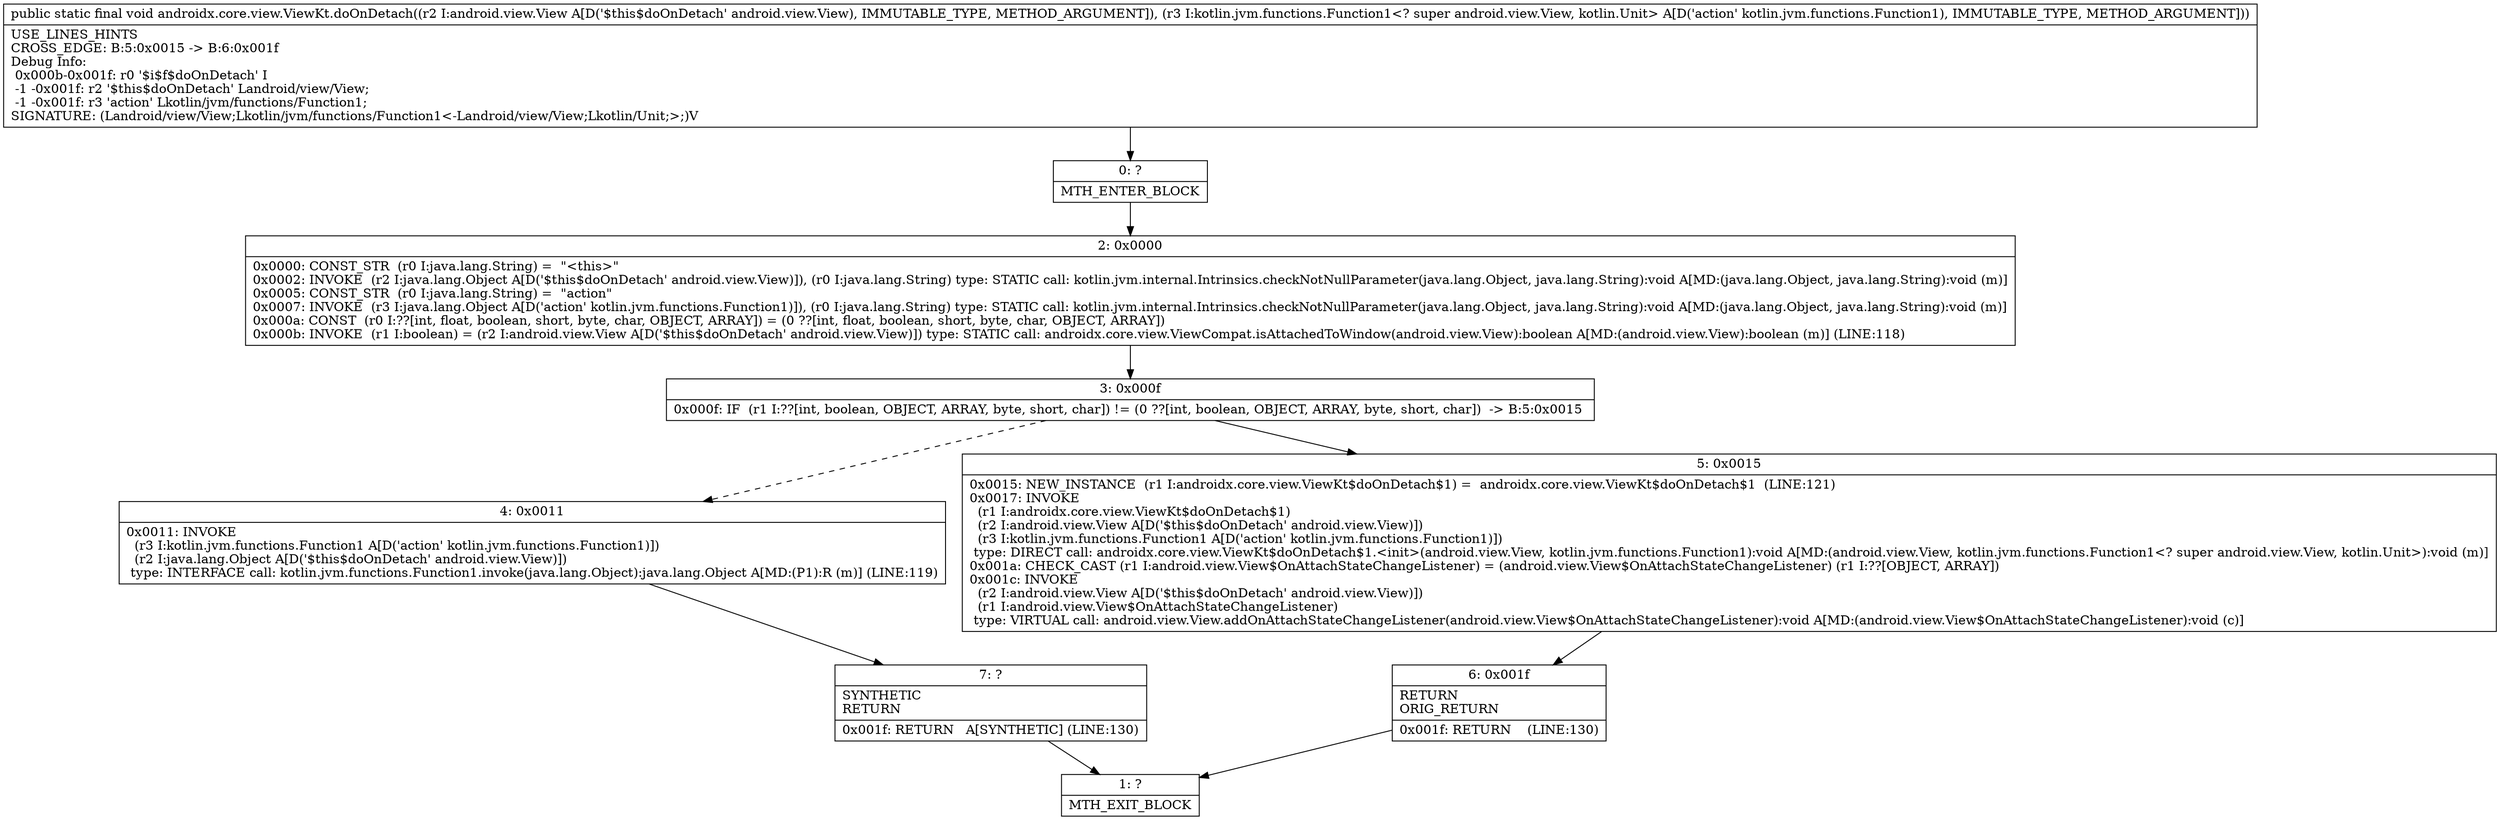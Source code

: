 digraph "CFG forandroidx.core.view.ViewKt.doOnDetach(Landroid\/view\/View;Lkotlin\/jvm\/functions\/Function1;)V" {
Node_0 [shape=record,label="{0\:\ ?|MTH_ENTER_BLOCK\l}"];
Node_2 [shape=record,label="{2\:\ 0x0000|0x0000: CONST_STR  (r0 I:java.lang.String) =  \"\<this\>\" \l0x0002: INVOKE  (r2 I:java.lang.Object A[D('$this$doOnDetach' android.view.View)]), (r0 I:java.lang.String) type: STATIC call: kotlin.jvm.internal.Intrinsics.checkNotNullParameter(java.lang.Object, java.lang.String):void A[MD:(java.lang.Object, java.lang.String):void (m)]\l0x0005: CONST_STR  (r0 I:java.lang.String) =  \"action\" \l0x0007: INVOKE  (r3 I:java.lang.Object A[D('action' kotlin.jvm.functions.Function1)]), (r0 I:java.lang.String) type: STATIC call: kotlin.jvm.internal.Intrinsics.checkNotNullParameter(java.lang.Object, java.lang.String):void A[MD:(java.lang.Object, java.lang.String):void (m)]\l0x000a: CONST  (r0 I:??[int, float, boolean, short, byte, char, OBJECT, ARRAY]) = (0 ??[int, float, boolean, short, byte, char, OBJECT, ARRAY]) \l0x000b: INVOKE  (r1 I:boolean) = (r2 I:android.view.View A[D('$this$doOnDetach' android.view.View)]) type: STATIC call: androidx.core.view.ViewCompat.isAttachedToWindow(android.view.View):boolean A[MD:(android.view.View):boolean (m)] (LINE:118)\l}"];
Node_3 [shape=record,label="{3\:\ 0x000f|0x000f: IF  (r1 I:??[int, boolean, OBJECT, ARRAY, byte, short, char]) != (0 ??[int, boolean, OBJECT, ARRAY, byte, short, char])  \-\> B:5:0x0015 \l}"];
Node_4 [shape=record,label="{4\:\ 0x0011|0x0011: INVOKE  \l  (r3 I:kotlin.jvm.functions.Function1 A[D('action' kotlin.jvm.functions.Function1)])\l  (r2 I:java.lang.Object A[D('$this$doOnDetach' android.view.View)])\l type: INTERFACE call: kotlin.jvm.functions.Function1.invoke(java.lang.Object):java.lang.Object A[MD:(P1):R (m)] (LINE:119)\l}"];
Node_7 [shape=record,label="{7\:\ ?|SYNTHETIC\lRETURN\l|0x001f: RETURN   A[SYNTHETIC] (LINE:130)\l}"];
Node_1 [shape=record,label="{1\:\ ?|MTH_EXIT_BLOCK\l}"];
Node_5 [shape=record,label="{5\:\ 0x0015|0x0015: NEW_INSTANCE  (r1 I:androidx.core.view.ViewKt$doOnDetach$1) =  androidx.core.view.ViewKt$doOnDetach$1  (LINE:121)\l0x0017: INVOKE  \l  (r1 I:androidx.core.view.ViewKt$doOnDetach$1)\l  (r2 I:android.view.View A[D('$this$doOnDetach' android.view.View)])\l  (r3 I:kotlin.jvm.functions.Function1 A[D('action' kotlin.jvm.functions.Function1)])\l type: DIRECT call: androidx.core.view.ViewKt$doOnDetach$1.\<init\>(android.view.View, kotlin.jvm.functions.Function1):void A[MD:(android.view.View, kotlin.jvm.functions.Function1\<? super android.view.View, kotlin.Unit\>):void (m)]\l0x001a: CHECK_CAST (r1 I:android.view.View$OnAttachStateChangeListener) = (android.view.View$OnAttachStateChangeListener) (r1 I:??[OBJECT, ARRAY]) \l0x001c: INVOKE  \l  (r2 I:android.view.View A[D('$this$doOnDetach' android.view.View)])\l  (r1 I:android.view.View$OnAttachStateChangeListener)\l type: VIRTUAL call: android.view.View.addOnAttachStateChangeListener(android.view.View$OnAttachStateChangeListener):void A[MD:(android.view.View$OnAttachStateChangeListener):void (c)]\l}"];
Node_6 [shape=record,label="{6\:\ 0x001f|RETURN\lORIG_RETURN\l|0x001f: RETURN    (LINE:130)\l}"];
MethodNode[shape=record,label="{public static final void androidx.core.view.ViewKt.doOnDetach((r2 I:android.view.View A[D('$this$doOnDetach' android.view.View), IMMUTABLE_TYPE, METHOD_ARGUMENT]), (r3 I:kotlin.jvm.functions.Function1\<? super android.view.View, kotlin.Unit\> A[D('action' kotlin.jvm.functions.Function1), IMMUTABLE_TYPE, METHOD_ARGUMENT]))  | USE_LINES_HINTS\lCROSS_EDGE: B:5:0x0015 \-\> B:6:0x001f\lDebug Info:\l  0x000b\-0x001f: r0 '$i$f$doOnDetach' I\l  \-1 \-0x001f: r2 '$this$doOnDetach' Landroid\/view\/View;\l  \-1 \-0x001f: r3 'action' Lkotlin\/jvm\/functions\/Function1;\lSIGNATURE: (Landroid\/view\/View;Lkotlin\/jvm\/functions\/Function1\<\-Landroid\/view\/View;Lkotlin\/Unit;\>;)V\l}"];
MethodNode -> Node_0;Node_0 -> Node_2;
Node_2 -> Node_3;
Node_3 -> Node_4[style=dashed];
Node_3 -> Node_5;
Node_4 -> Node_7;
Node_7 -> Node_1;
Node_5 -> Node_6;
Node_6 -> Node_1;
}

